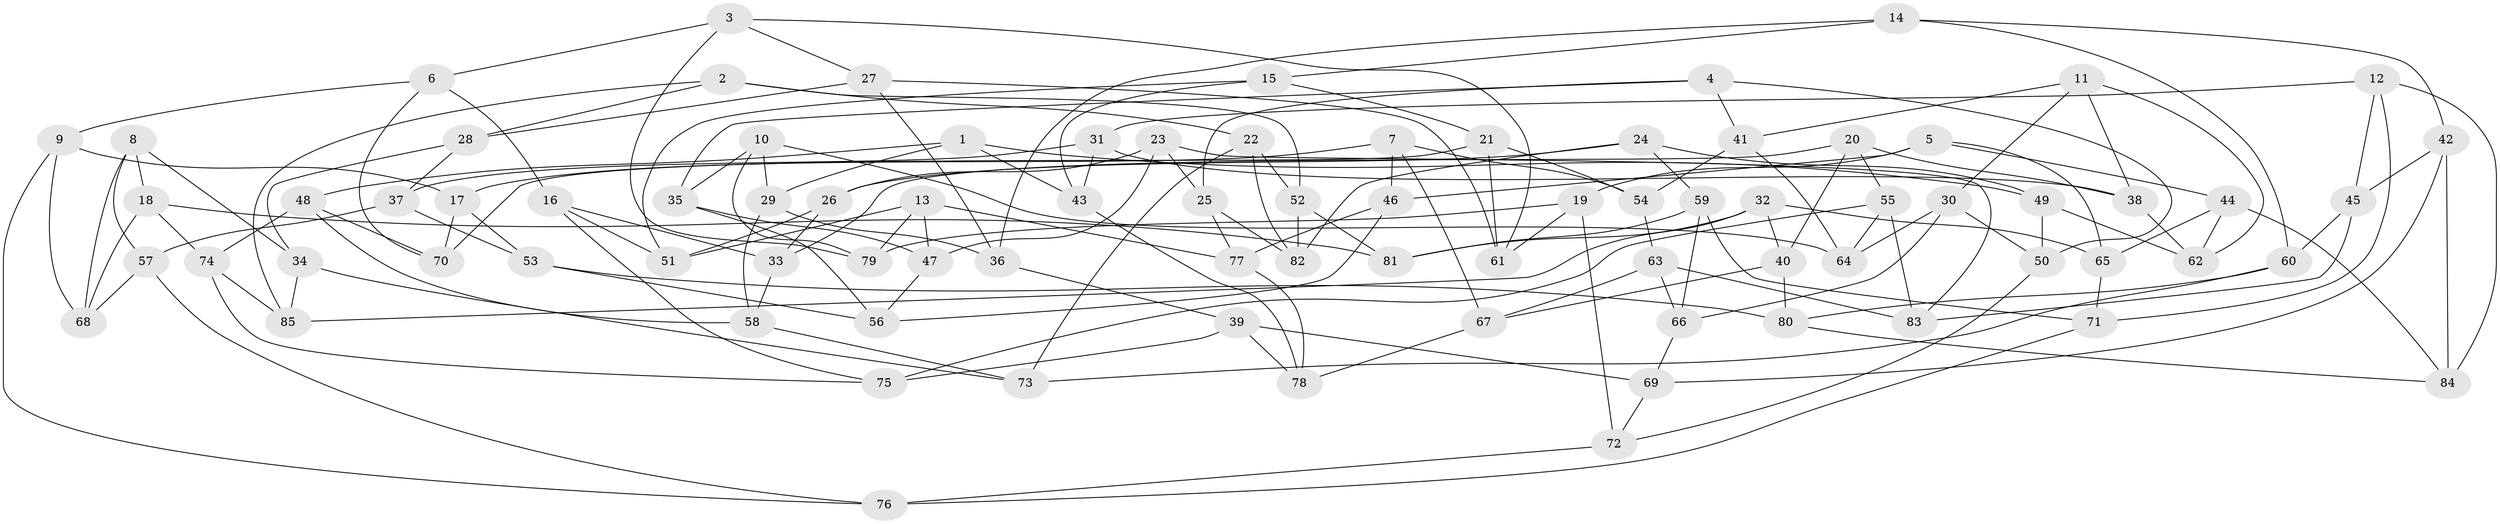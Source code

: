 // coarse degree distribution, {4: 0.34615384615384615, 3: 0.038461538461538464, 5: 0.19230769230769232, 6: 0.4230769230769231}
// Generated by graph-tools (version 1.1) at 2025/42/03/06/25 10:42:25]
// undirected, 85 vertices, 170 edges
graph export_dot {
graph [start="1"]
  node [color=gray90,style=filled];
  1;
  2;
  3;
  4;
  5;
  6;
  7;
  8;
  9;
  10;
  11;
  12;
  13;
  14;
  15;
  16;
  17;
  18;
  19;
  20;
  21;
  22;
  23;
  24;
  25;
  26;
  27;
  28;
  29;
  30;
  31;
  32;
  33;
  34;
  35;
  36;
  37;
  38;
  39;
  40;
  41;
  42;
  43;
  44;
  45;
  46;
  47;
  48;
  49;
  50;
  51;
  52;
  53;
  54;
  55;
  56;
  57;
  58;
  59;
  60;
  61;
  62;
  63;
  64;
  65;
  66;
  67;
  68;
  69;
  70;
  71;
  72;
  73;
  74;
  75;
  76;
  77;
  78;
  79;
  80;
  81;
  82;
  83;
  84;
  85;
  1 -- 43;
  1 -- 48;
  1 -- 49;
  1 -- 29;
  2 -- 22;
  2 -- 85;
  2 -- 28;
  2 -- 52;
  3 -- 79;
  3 -- 27;
  3 -- 6;
  3 -- 61;
  4 -- 50;
  4 -- 41;
  4 -- 35;
  4 -- 25;
  5 -- 19;
  5 -- 65;
  5 -- 44;
  5 -- 46;
  6 -- 70;
  6 -- 9;
  6 -- 16;
  7 -- 17;
  7 -- 54;
  7 -- 46;
  7 -- 67;
  8 -- 34;
  8 -- 68;
  8 -- 18;
  8 -- 57;
  9 -- 17;
  9 -- 68;
  9 -- 76;
  10 -- 79;
  10 -- 29;
  10 -- 64;
  10 -- 35;
  11 -- 62;
  11 -- 38;
  11 -- 30;
  11 -- 41;
  12 -- 84;
  12 -- 71;
  12 -- 31;
  12 -- 45;
  13 -- 51;
  13 -- 79;
  13 -- 77;
  13 -- 47;
  14 -- 36;
  14 -- 60;
  14 -- 15;
  14 -- 42;
  15 -- 21;
  15 -- 43;
  15 -- 51;
  16 -- 33;
  16 -- 51;
  16 -- 75;
  17 -- 53;
  17 -- 70;
  18 -- 74;
  18 -- 81;
  18 -- 68;
  19 -- 79;
  19 -- 61;
  19 -- 72;
  20 -- 38;
  20 -- 33;
  20 -- 55;
  20 -- 40;
  21 -- 61;
  21 -- 54;
  21 -- 70;
  22 -- 52;
  22 -- 73;
  22 -- 82;
  23 -- 25;
  23 -- 26;
  23 -- 83;
  23 -- 47;
  24 -- 59;
  24 -- 49;
  24 -- 82;
  24 -- 26;
  25 -- 77;
  25 -- 82;
  26 -- 51;
  26 -- 33;
  27 -- 36;
  27 -- 61;
  27 -- 28;
  28 -- 34;
  28 -- 37;
  29 -- 58;
  29 -- 36;
  30 -- 66;
  30 -- 50;
  30 -- 64;
  31 -- 38;
  31 -- 43;
  31 -- 37;
  32 -- 81;
  32 -- 85;
  32 -- 40;
  32 -- 65;
  33 -- 58;
  34 -- 85;
  34 -- 73;
  35 -- 56;
  35 -- 47;
  36 -- 39;
  37 -- 57;
  37 -- 53;
  38 -- 62;
  39 -- 75;
  39 -- 69;
  39 -- 78;
  40 -- 80;
  40 -- 67;
  41 -- 64;
  41 -- 54;
  42 -- 45;
  42 -- 84;
  42 -- 69;
  43 -- 78;
  44 -- 84;
  44 -- 65;
  44 -- 62;
  45 -- 83;
  45 -- 60;
  46 -- 56;
  46 -- 77;
  47 -- 56;
  48 -- 58;
  48 -- 74;
  48 -- 70;
  49 -- 50;
  49 -- 62;
  50 -- 72;
  52 -- 81;
  52 -- 82;
  53 -- 80;
  53 -- 56;
  54 -- 63;
  55 -- 64;
  55 -- 75;
  55 -- 83;
  57 -- 76;
  57 -- 68;
  58 -- 73;
  59 -- 66;
  59 -- 81;
  59 -- 71;
  60 -- 80;
  60 -- 73;
  63 -- 83;
  63 -- 66;
  63 -- 67;
  65 -- 71;
  66 -- 69;
  67 -- 78;
  69 -- 72;
  71 -- 76;
  72 -- 76;
  74 -- 85;
  74 -- 75;
  77 -- 78;
  80 -- 84;
}
